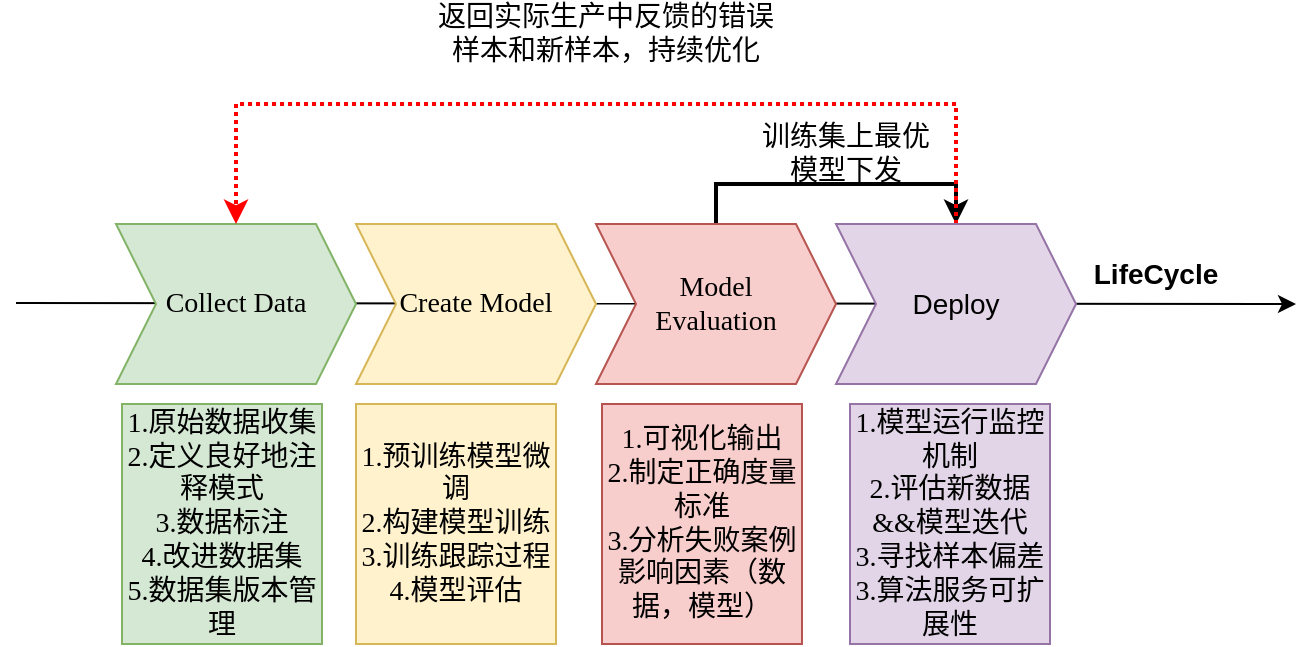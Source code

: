 <mxfile version="20.8.22" type="github">
  <diagram name="第 1 页" id="2yTEqHCldMi4QUYguqsw">
    <mxGraphModel dx="1679" dy="905" grid="1" gridSize="10" guides="1" tooltips="1" connect="1" arrows="1" fold="1" page="1" pageScale="1" pageWidth="827" pageHeight="1169" math="0" shadow="0">
      <root>
        <mxCell id="0" />
        <mxCell id="1" parent="0" />
        <mxCell id="LQg2GFTGO8ufoFwHGwls-5" value="" style="endArrow=classic;html=1;rounded=0;" edge="1" parent="1">
          <mxGeometry width="50" height="50" relative="1" as="geometry">
            <mxPoint x="160" y="319.52" as="sourcePoint" />
            <mxPoint x="800" y="320" as="targetPoint" />
          </mxGeometry>
        </mxCell>
        <mxCell id="LQg2GFTGO8ufoFwHGwls-1" value="Collect Data" style="shape=step;perimeter=stepPerimeter;whiteSpace=wrap;html=1;fixedSize=1;fillColor=#d5e8d4;strokeColor=#82b366;fontFamily=Times New Roman;fontSize=14;" vertex="1" parent="1">
          <mxGeometry x="210" y="280" width="120" height="80" as="geometry" />
        </mxCell>
        <mxCell id="LQg2GFTGO8ufoFwHGwls-2" value="Create Model" style="shape=step;perimeter=stepPerimeter;whiteSpace=wrap;html=1;fixedSize=1;fillColor=#fff2cc;strokeColor=#d6b656;fontFamily=Times New Roman;fontSize=14;" vertex="1" parent="1">
          <mxGeometry x="330" y="280" width="120" height="80" as="geometry" />
        </mxCell>
        <mxCell id="LQg2GFTGO8ufoFwHGwls-14" style="edgeStyle=orthogonalEdgeStyle;rounded=0;orthogonalLoop=1;jettySize=auto;html=1;exitX=0.5;exitY=0;exitDx=0;exitDy=0;entryX=0.5;entryY=0;entryDx=0;entryDy=0;strokeWidth=2;fontFamily=Times New Roman;fontSize=14;" edge="1" parent="1" source="LQg2GFTGO8ufoFwHGwls-3" target="LQg2GFTGO8ufoFwHGwls-4">
          <mxGeometry relative="1" as="geometry" />
        </mxCell>
        <mxCell id="LQg2GFTGO8ufoFwHGwls-3" value="Model &lt;br&gt;Evaluation" style="shape=step;perimeter=stepPerimeter;whiteSpace=wrap;html=1;fixedSize=1;fillColor=#f8cecc;strokeColor=#b85450;fontFamily=Times New Roman;fontSize=14;" vertex="1" parent="1">
          <mxGeometry x="450" y="280" width="120" height="80" as="geometry" />
        </mxCell>
        <mxCell id="LQg2GFTGO8ufoFwHGwls-11" style="edgeStyle=orthogonalEdgeStyle;rounded=0;orthogonalLoop=1;jettySize=auto;html=1;exitX=0.5;exitY=0;exitDx=0;exitDy=0;entryX=0.5;entryY=0;entryDx=0;entryDy=0;fontFamily=Times New Roman;fontSize=14;dashed=1;dashPattern=1 1;strokeWidth=2;strokeColor=#FF0000;" edge="1" parent="1" source="LQg2GFTGO8ufoFwHGwls-4" target="LQg2GFTGO8ufoFwHGwls-1">
          <mxGeometry relative="1" as="geometry">
            <Array as="points">
              <mxPoint x="630" y="220" />
              <mxPoint x="270" y="220" />
            </Array>
          </mxGeometry>
        </mxCell>
        <mxCell id="LQg2GFTGO8ufoFwHGwls-4" value="Deploy" style="shape=step;perimeter=stepPerimeter;whiteSpace=wrap;html=1;fixedSize=1;fillColor=#e1d5e7;strokeColor=#9673a6;fontSize=14;" vertex="1" parent="1">
          <mxGeometry x="570" y="280" width="120" height="80" as="geometry" />
        </mxCell>
        <mxCell id="LQg2GFTGO8ufoFwHGwls-6" value="&lt;b&gt;&lt;font style=&quot;font-size: 14px;&quot;&gt;LifeCycle&lt;/font&gt;&lt;/b&gt;" style="text;html=1;strokeColor=none;fillColor=none;align=center;verticalAlign=middle;whiteSpace=wrap;rounded=0;" vertex="1" parent="1">
          <mxGeometry x="700" y="290" width="60" height="30" as="geometry" />
        </mxCell>
        <mxCell id="LQg2GFTGO8ufoFwHGwls-7" value="1.原始数据收集&lt;br&gt;2.定义良好地注释模式&lt;br&gt;3.数据标注&lt;br&gt;4.改进数据集&lt;br&gt;5.数据集版本管理" style="text;html=1;strokeColor=#82b366;fillColor=#d5e8d4;align=center;verticalAlign=middle;whiteSpace=wrap;rounded=0;fontSize=14;fontFamily=Times New Roman;" vertex="1" parent="1">
          <mxGeometry x="213" y="370" width="100" height="120" as="geometry" />
        </mxCell>
        <mxCell id="LQg2GFTGO8ufoFwHGwls-8" value="1.预训练模型微调&lt;br&gt;2.构建模型训练&lt;br&gt;3.训练跟踪过程4.模型评估" style="text;html=1;strokeColor=#d6b656;fillColor=#fff2cc;align=center;verticalAlign=middle;whiteSpace=wrap;rounded=0;fontSize=14;fontFamily=Times New Roman;" vertex="1" parent="1">
          <mxGeometry x="330" y="370" width="100" height="120" as="geometry" />
        </mxCell>
        <mxCell id="LQg2GFTGO8ufoFwHGwls-9" value="1.可视化输出&lt;br&gt;2.制定正确度量标准&lt;br&gt;3.分析失败案例影响因素（数据，模型）" style="text;html=1;strokeColor=#b85450;fillColor=#f8cecc;align=center;verticalAlign=middle;whiteSpace=wrap;rounded=0;fontSize=14;fontFamily=Times New Roman;" vertex="1" parent="1">
          <mxGeometry x="453" y="370" width="100" height="120" as="geometry" />
        </mxCell>
        <mxCell id="LQg2GFTGO8ufoFwHGwls-10" value="1.模型运行监控机制&lt;br&gt;2.评估新数据&amp;amp;&amp;amp;模型迭代&lt;br&gt;3.寻找样本偏差&lt;br&gt;3.算法服务可扩展性" style="text;html=1;strokeColor=#9673a6;fillColor=#e1d5e7;align=center;verticalAlign=middle;whiteSpace=wrap;rounded=0;fontSize=14;fontFamily=Times New Roman;" vertex="1" parent="1">
          <mxGeometry x="577" y="370" width="100" height="120" as="geometry" />
        </mxCell>
        <mxCell id="LQg2GFTGO8ufoFwHGwls-15" value="训练集上最优模型下发" style="text;html=1;strokeColor=none;fillColor=none;align=center;verticalAlign=middle;whiteSpace=wrap;rounded=0;fontSize=14;fontFamily=Times New Roman;" vertex="1" parent="1">
          <mxGeometry x="530" y="230" width="90" height="30" as="geometry" />
        </mxCell>
        <mxCell id="LQg2GFTGO8ufoFwHGwls-16" value="返回实际生产中反馈的错误样本和新样本，持续优化" style="text;html=1;strokeColor=none;fillColor=none;align=center;verticalAlign=middle;whiteSpace=wrap;rounded=0;fontSize=14;fontFamily=Times New Roman;" vertex="1" parent="1">
          <mxGeometry x="370" y="170" width="170" height="30" as="geometry" />
        </mxCell>
      </root>
    </mxGraphModel>
  </diagram>
</mxfile>
